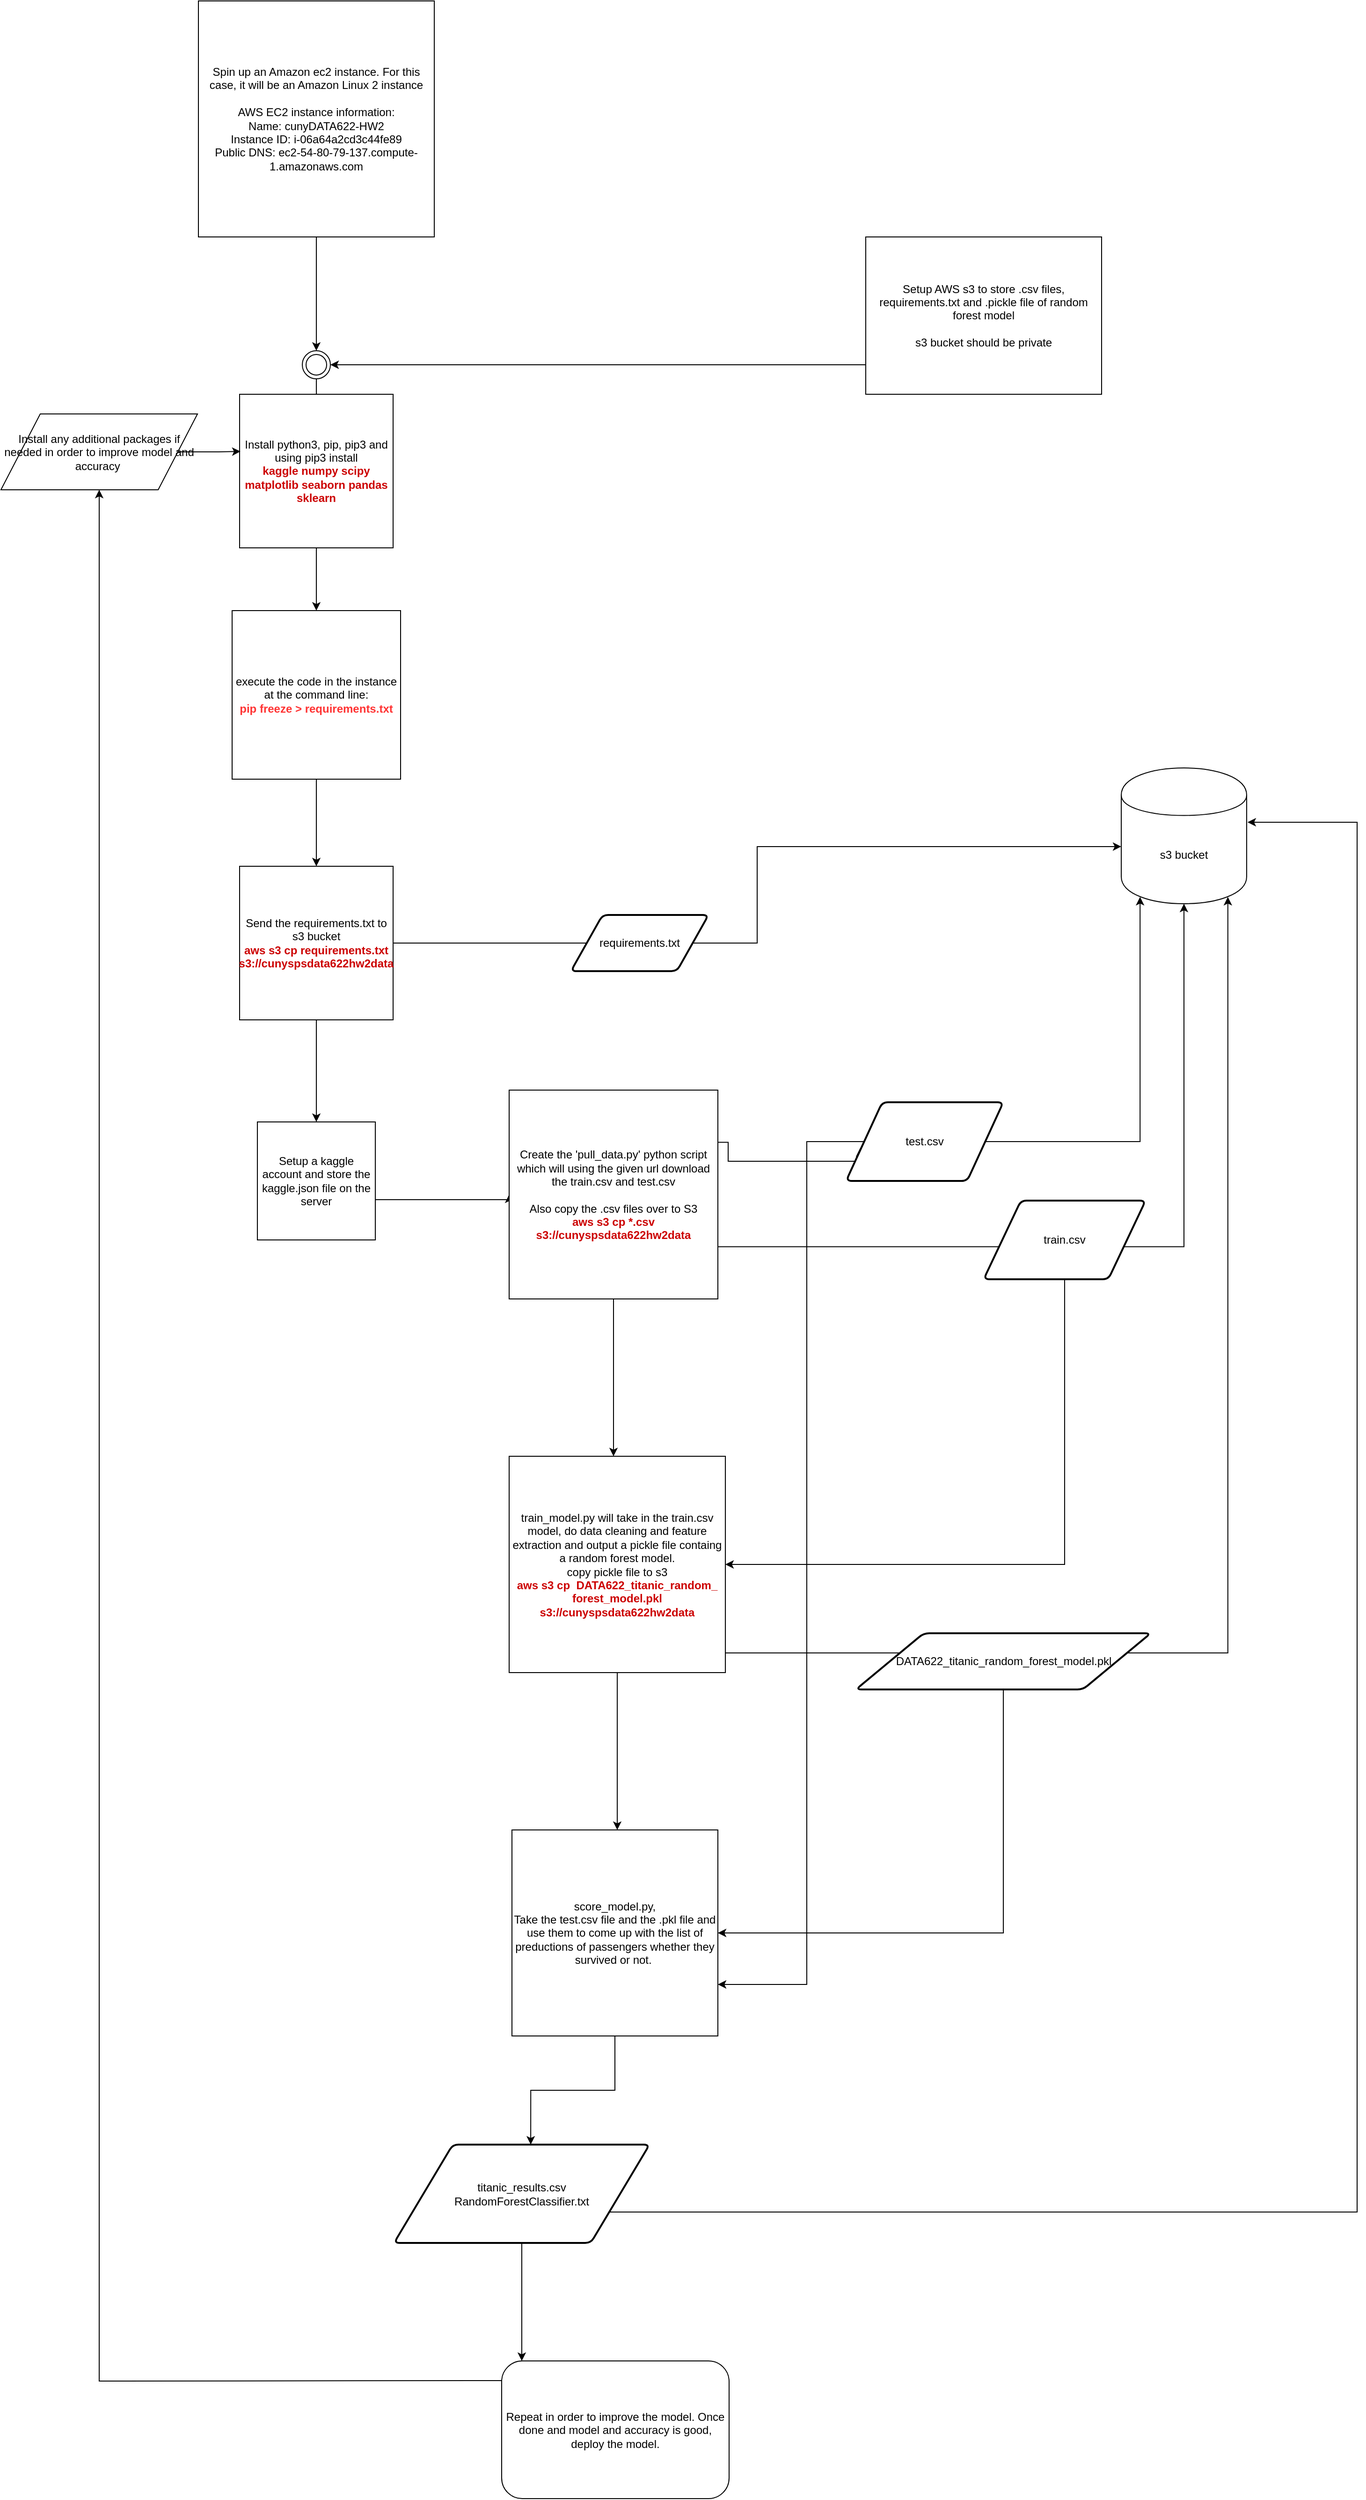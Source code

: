 <mxfile version="12.2.0" type="device" pages="1"><diagram id="T-aI75sMJJyHktA2ihaH" name="Page-1"><mxGraphModel dx="1408" dy="1138" grid="1" gridSize="21" guides="1" tooltips="1" connect="1" arrows="1" fold="1" page="0" pageScale="1" pageWidth="1200" pageHeight="1920" math="0" shadow="0"><root><mxCell id="0"/><mxCell id="1" parent="0"/><mxCell id="6q4_faJfQg3SfbOepjLK-4" value="" style="edgeStyle=orthogonalEdgeStyle;rounded=0;orthogonalLoop=1;jettySize=auto;html=1;" parent="1" source="6q4_faJfQg3SfbOepjLK-13" target="6q4_faJfQg3SfbOepjLK-3" edge="1"><mxGeometry relative="1" as="geometry"/></mxCell><mxCell id="6q4_faJfQg3SfbOepjLK-1" value="Spin up an Amazon ec2 instance. For this case, it will be an Amazon Linux 2 instance&lt;br&gt;&lt;br&gt;AWS EC2 instance information:&lt;br&gt;Name:&amp;nbsp;cunyDATA622-HW2&lt;br&gt;Instance ID:&amp;nbsp;i-06a64a2cd3c44fe89&lt;br&gt;Public DNS:&amp;nbsp;ec2-54-80-79-137.compute-1.amazonaws.com" style="whiteSpace=wrap;html=1;aspect=fixed;" parent="1" vertex="1"><mxGeometry x="274" y="-42" width="252" height="252" as="geometry"/></mxCell><mxCell id="6q4_faJfQg3SfbOepjLK-6" value="" style="edgeStyle=orthogonalEdgeStyle;rounded=0;orthogonalLoop=1;jettySize=auto;html=1;entryX=0.5;entryY=0;entryDx=0;entryDy=0;" parent="1" source="6q4_faJfQg3SfbOepjLK-3" target="6q4_faJfQg3SfbOepjLK-8" edge="1"><mxGeometry relative="1" as="geometry"><mxPoint x="400" y="600" as="targetPoint"/></mxGeometry></mxCell><mxCell id="6q4_faJfQg3SfbOepjLK-3" value="execute the code in the instance at the command line:&lt;br&gt;&lt;b&gt;&lt;font color=&quot;#ff3333&quot;&gt;pip freeze &amp;gt; requirements.txt&lt;/font&gt;&lt;/b&gt;" style="whiteSpace=wrap;html=1;aspect=fixed;" parent="1" vertex="1"><mxGeometry x="310" y="609" width="180" height="180" as="geometry"/></mxCell><mxCell id="6q4_faJfQg3SfbOepjLK-19" style="edgeStyle=orthogonalEdgeStyle;rounded=0;orthogonalLoop=1;jettySize=auto;html=1;" parent="1" source="6q4_faJfQg3SfbOepjLK-8" edge="1"><mxGeometry relative="1" as="geometry"><mxPoint x="400" y="1155" as="targetPoint"/></mxGeometry></mxCell><mxCell id="XjPowTCWVUhKaL2YsIeB-24" style="edgeStyle=orthogonalEdgeStyle;rounded=0;orthogonalLoop=1;jettySize=auto;html=1;entryX=0;entryY=0.579;entryDx=0;entryDy=0;entryPerimeter=0;" parent="1" source="6q4_faJfQg3SfbOepjLK-8" target="XjPowTCWVUhKaL2YsIeB-21" edge="1"><mxGeometry relative="1" as="geometry"/></mxCell><mxCell id="6q4_faJfQg3SfbOepjLK-8" value="Send the requirements.txt to s3 bucket&lt;br&gt;&lt;b&gt;&lt;font color=&quot;#cc0000&quot;&gt;aws s3 cp requirements.txt s3://cunyspsdata622hw2data&lt;/font&gt;&lt;/b&gt;" style="whiteSpace=wrap;html=1;aspect=fixed;" parent="1" vertex="1"><mxGeometry x="318" y="882" width="164" height="164" as="geometry"/></mxCell><mxCell id="6q4_faJfQg3SfbOepjLK-15" style="edgeStyle=orthogonalEdgeStyle;rounded=0;orthogonalLoop=1;jettySize=auto;html=1;entryX=1;entryY=0.5;entryDx=0;entryDy=0;" parent="1" source="6q4_faJfQg3SfbOepjLK-10" target="6q4_faJfQg3SfbOepjLK-13" edge="1"><mxGeometry relative="1" as="geometry"><Array as="points"><mxPoint x="777" y="347"/></Array></mxGeometry></mxCell><mxCell id="6q4_faJfQg3SfbOepjLK-10" value="Setup AWS s3 to store .csv files, requirements.txt and .pickle file of random forest model&lt;br&gt;&lt;br&gt;s3 bucket should be private" style="rounded=0;whiteSpace=wrap;html=1;" parent="1" vertex="1"><mxGeometry x="987" y="210" width="252" height="168" as="geometry"/></mxCell><mxCell id="6q4_faJfQg3SfbOepjLK-13" value="" style="ellipse;shape=doubleEllipse;whiteSpace=wrap;html=1;aspect=fixed;" parent="1" vertex="1"><mxGeometry x="385" y="331.5" width="30" height="30" as="geometry"/></mxCell><mxCell id="6q4_faJfQg3SfbOepjLK-14" value="" style="edgeStyle=orthogonalEdgeStyle;rounded=0;orthogonalLoop=1;jettySize=auto;html=1;" parent="1" source="6q4_faJfQg3SfbOepjLK-1" target="6q4_faJfQg3SfbOepjLK-13" edge="1"><mxGeometry relative="1" as="geometry"><mxPoint x="400" y="294" as="sourcePoint"/><mxPoint x="400" y="399" as="targetPoint"/></mxGeometry></mxCell><mxCell id="6q4_faJfQg3SfbOepjLK-17" value="Install python3, pip, pip3 and using pip3 install&lt;br&gt;&lt;b&gt;&lt;font color=&quot;#cc0000&quot;&gt;kaggle numpy scipy matplotlib seaborn pandas sklearn&lt;/font&gt;&lt;/b&gt;" style="whiteSpace=wrap;html=1;aspect=fixed;" parent="1" vertex="1"><mxGeometry x="318" y="378" width="164" height="164" as="geometry"/></mxCell><mxCell id="6q4_faJfQg3SfbOepjLK-25" value="requirements.txt" style="shape=parallelogram;html=1;strokeWidth=2;perimeter=parallelogramPerimeter;whiteSpace=wrap;rounded=1;arcSize=12;size=0.23;" parent="1" vertex="1"><mxGeometry x="672" y="934" width="147" height="60" as="geometry"/></mxCell><mxCell id="6q4_faJfQg3SfbOepjLK-29" style="edgeStyle=orthogonalEdgeStyle;rounded=0;orthogonalLoop=1;jettySize=auto;html=1;entryX=0;entryY=0.5;entryDx=0;entryDy=0;" parent="1" source="6q4_faJfQg3SfbOepjLK-28" target="6q4_faJfQg3SfbOepjLK-30" edge="1"><mxGeometry relative="1" as="geometry"><mxPoint x="400" y="1407" as="targetPoint"/><Array as="points"><mxPoint x="535" y="1238"/><mxPoint x="535" y="1238"/></Array></mxGeometry></mxCell><mxCell id="6q4_faJfQg3SfbOepjLK-28" value="Setup a kaggle account and store the kaggle.json file on the server" style="whiteSpace=wrap;html=1;aspect=fixed;" parent="1" vertex="1"><mxGeometry x="337" y="1155" width="126" height="126" as="geometry"/></mxCell><mxCell id="6q4_faJfQg3SfbOepjLK-39" style="edgeStyle=orthogonalEdgeStyle;rounded=0;orthogonalLoop=1;jettySize=auto;html=1;exitX=1;exitY=0.25;exitDx=0;exitDy=0;entryX=0.089;entryY=0.583;entryDx=0;entryDy=0;entryPerimeter=0;" parent="1" source="6q4_faJfQg3SfbOepjLK-30" target="6q4_faJfQg3SfbOepjLK-34" edge="1"><mxGeometry relative="1" as="geometry"><Array as="points"><mxPoint x="840" y="1177"/><mxPoint x="840" y="1197"/><mxPoint x="981" y="1197"/></Array></mxGeometry></mxCell><mxCell id="XjPowTCWVUhKaL2YsIeB-2" style="edgeStyle=orthogonalEdgeStyle;rounded=0;orthogonalLoop=1;jettySize=auto;html=1;" parent="1" source="6q4_faJfQg3SfbOepjLK-30" edge="1"><mxGeometry relative="1" as="geometry"><mxPoint x="717.5" y="1512" as="targetPoint"/></mxGeometry></mxCell><mxCell id="XjPowTCWVUhKaL2YsIeB-22" style="edgeStyle=orthogonalEdgeStyle;rounded=0;orthogonalLoop=1;jettySize=auto;html=1;exitX=1;exitY=0.75;exitDx=0;exitDy=0;entryX=0.5;entryY=1;entryDx=0;entryDy=0;" parent="1" source="6q4_faJfQg3SfbOepjLK-30" target="XjPowTCWVUhKaL2YsIeB-21" edge="1"><mxGeometry relative="1" as="geometry"><mxPoint x="1428" y="1288" as="targetPoint"/></mxGeometry></mxCell><mxCell id="6q4_faJfQg3SfbOepjLK-30" value="Create the 'pull_data.py' python script which will using the given url download the train.csv and test.csv&lt;br&gt;&lt;br&gt;Also copy the .csv files over to S3&lt;br&gt;&lt;b&gt;&lt;font color=&quot;#cc0000&quot;&gt;aws s3 cp *.csv s3://cunyspsdata622hw2data&lt;/font&gt;&lt;/b&gt;" style="whiteSpace=wrap;html=1;aspect=fixed;" parent="1" vertex="1"><mxGeometry x="606" y="1121" width="223" height="223" as="geometry"/></mxCell><mxCell id="XjPowTCWVUhKaL2YsIeB-9" style="edgeStyle=orthogonalEdgeStyle;rounded=0;orthogonalLoop=1;jettySize=auto;html=1;entryX=1;entryY=0.5;entryDx=0;entryDy=0;" parent="1" source="6q4_faJfQg3SfbOepjLK-32" target="XjPowTCWVUhKaL2YsIeB-3" edge="1"><mxGeometry relative="1" as="geometry"><Array as="points"><mxPoint x="1200" y="1628"/></Array></mxGeometry></mxCell><mxCell id="6q4_faJfQg3SfbOepjLK-32" value="train.csv" style="shape=parallelogram;html=1;strokeWidth=2;perimeter=parallelogramPerimeter;whiteSpace=wrap;rounded=1;arcSize=12;size=0.23;" parent="1" vertex="1"><mxGeometry x="1113" y="1239" width="173" height="84" as="geometry"/></mxCell><mxCell id="XjPowTCWVUhKaL2YsIeB-13" style="edgeStyle=orthogonalEdgeStyle;rounded=0;orthogonalLoop=1;jettySize=auto;html=1;entryX=1;entryY=0.75;entryDx=0;entryDy=0;" parent="1" source="6q4_faJfQg3SfbOepjLK-34" target="XjPowTCWVUhKaL2YsIeB-11" edge="1"><mxGeometry relative="1" as="geometry"><Array as="points"><mxPoint x="924" y="1176"/><mxPoint x="924" y="2076"/></Array></mxGeometry></mxCell><mxCell id="XjPowTCWVUhKaL2YsIeB-23" style="edgeStyle=orthogonalEdgeStyle;rounded=0;orthogonalLoop=1;jettySize=auto;html=1;entryX=0.15;entryY=0.95;entryDx=0;entryDy=0;entryPerimeter=0;" parent="1" source="6q4_faJfQg3SfbOepjLK-34" target="XjPowTCWVUhKaL2YsIeB-21" edge="1"><mxGeometry relative="1" as="geometry"><Array as="points"><mxPoint x="1281" y="1176"/></Array></mxGeometry></mxCell><mxCell id="6q4_faJfQg3SfbOepjLK-34" value="test.csv" style="shape=parallelogram;html=1;strokeWidth=2;perimeter=parallelogramPerimeter;whiteSpace=wrap;rounded=1;arcSize=12;size=0.23;" parent="1" vertex="1"><mxGeometry x="966" y="1134" width="168" height="84" as="geometry"/></mxCell><mxCell id="XjPowTCWVUhKaL2YsIeB-10" style="edgeStyle=orthogonalEdgeStyle;rounded=0;orthogonalLoop=1;jettySize=auto;html=1;" parent="1" source="XjPowTCWVUhKaL2YsIeB-3" edge="1"><mxGeometry relative="1" as="geometry"><mxPoint x="721.5" y="1911" as="targetPoint"/></mxGeometry></mxCell><mxCell id="XjPowTCWVUhKaL2YsIeB-27" style="edgeStyle=orthogonalEdgeStyle;rounded=0;orthogonalLoop=1;jettySize=auto;html=1;exitX=1;exitY=0.75;exitDx=0;exitDy=0;entryX=0.85;entryY=0.95;entryDx=0;entryDy=0;entryPerimeter=0;" parent="1" source="XjPowTCWVUhKaL2YsIeB-3" target="XjPowTCWVUhKaL2YsIeB-21" edge="1"><mxGeometry relative="1" as="geometry"><Array as="points"><mxPoint x="837" y="1722"/><mxPoint x="1374" y="1722"/></Array></mxGeometry></mxCell><mxCell id="XjPowTCWVUhKaL2YsIeB-3" value="train_model.py will take in the train.csv model, do data cleaning and feature extraction and output a pickle file containg a random forest model.&lt;br&gt;copy pickle file to s3&lt;br&gt;&lt;b&gt;&lt;font color=&quot;#cc0000&quot;&gt;aws s3 cp&amp;nbsp; DATA622_titanic_random_ forest_model.pkl s3://cunyspsdata622hw2data&lt;/font&gt;&lt;/b&gt;" style="whiteSpace=wrap;html=1;aspect=fixed;" parent="1" vertex="1"><mxGeometry x="606" y="1512" width="231" height="231" as="geometry"/></mxCell><mxCell id="XjPowTCWVUhKaL2YsIeB-12" style="edgeStyle=orthogonalEdgeStyle;rounded=0;orthogonalLoop=1;jettySize=auto;html=1;entryX=1;entryY=0.5;entryDx=0;entryDy=0;" parent="1" source="XjPowTCWVUhKaL2YsIeB-8" target="XjPowTCWVUhKaL2YsIeB-11" edge="1"><mxGeometry relative="1" as="geometry"><Array as="points"><mxPoint x="1134" y="2021"/></Array></mxGeometry></mxCell><mxCell id="XjPowTCWVUhKaL2YsIeB-8" value="DATA622_titanic_random_forest_model.pkl" style="shape=parallelogram;html=1;strokeWidth=2;perimeter=parallelogramPerimeter;whiteSpace=wrap;rounded=1;arcSize=12;size=0.23;" parent="1" vertex="1"><mxGeometry x="976.5" y="1701" width="315" height="60" as="geometry"/></mxCell><mxCell id="XjPowTCWVUhKaL2YsIeB-19" style="edgeStyle=orthogonalEdgeStyle;rounded=0;orthogonalLoop=1;jettySize=auto;html=1;entryX=0.535;entryY=0;entryDx=0;entryDy=0;entryPerimeter=0;" parent="1" source="XjPowTCWVUhKaL2YsIeB-11" target="XjPowTCWVUhKaL2YsIeB-18" edge="1"><mxGeometry relative="1" as="geometry"/></mxCell><mxCell id="XjPowTCWVUhKaL2YsIeB-11" value="score_model.py,&lt;br&gt;Take the test.csv file and the .pkl file and use them to come up with the list of preductions of passengers whether they survived or not.&amp;nbsp;" style="whiteSpace=wrap;html=1;aspect=fixed;" parent="1" vertex="1"><mxGeometry x="609" y="1911" width="220" height="220" as="geometry"/></mxCell><mxCell id="XjPowTCWVUhKaL2YsIeB-28" style="edgeStyle=orthogonalEdgeStyle;rounded=0;orthogonalLoop=1;jettySize=auto;html=1;entryX=1.007;entryY=0.4;entryDx=0;entryDy=0;entryPerimeter=0;" parent="1" source="XjPowTCWVUhKaL2YsIeB-18" target="XjPowTCWVUhKaL2YsIeB-21" edge="1"><mxGeometry relative="1" as="geometry"><Array as="points"><mxPoint x="1512" y="2319"/><mxPoint x="1512" y="835"/></Array></mxGeometry></mxCell><mxCell id="Z5IPe0T8_-SAl4W8w-Tk-1" style="edgeStyle=orthogonalEdgeStyle;rounded=0;orthogonalLoop=1;jettySize=auto;html=1;" parent="1" source="XjPowTCWVUhKaL2YsIeB-18" edge="1"><mxGeometry relative="1" as="geometry"><mxPoint x="619.5" y="2478" as="targetPoint"/></mxGeometry></mxCell><mxCell id="XjPowTCWVUhKaL2YsIeB-18" value="titanic_results.csv&lt;br&gt;RandomForestClassifier.txt" style="shape=parallelogram;html=1;strokeWidth=2;perimeter=parallelogramPerimeter;whiteSpace=wrap;rounded=1;arcSize=12;size=0.23;" parent="1" vertex="1"><mxGeometry x="483" y="2247" width="273" height="105" as="geometry"/></mxCell><mxCell id="XjPowTCWVUhKaL2YsIeB-21" value="s3 bucket&lt;br&gt;" style="shape=cylinder;whiteSpace=wrap;html=1;boundedLbl=1;backgroundOutline=1;" parent="1" vertex="1"><mxGeometry x="1260" y="777" width="134" height="145" as="geometry"/></mxCell><mxCell id="Z5IPe0T8_-SAl4W8w-Tk-3" style="edgeStyle=orthogonalEdgeStyle;rounded=0;orthogonalLoop=1;jettySize=auto;html=1;" parent="1" target="Z5IPe0T8_-SAl4W8w-Tk-4" edge="1"><mxGeometry relative="1" as="geometry"><mxPoint x="187" y="483" as="targetPoint"/><mxPoint x="598.5" y="2499" as="sourcePoint"/></mxGeometry></mxCell><mxCell id="Z5IPe0T8_-SAl4W8w-Tk-5" style="edgeStyle=orthogonalEdgeStyle;rounded=0;orthogonalLoop=1;jettySize=auto;html=1;entryX=0.006;entryY=0.372;entryDx=0;entryDy=0;entryPerimeter=0;" parent="1" source="Z5IPe0T8_-SAl4W8w-Tk-4" target="6q4_faJfQg3SfbOepjLK-17" edge="1"><mxGeometry relative="1" as="geometry"/></mxCell><mxCell id="Z5IPe0T8_-SAl4W8w-Tk-4" value="Install any additional packages if needed in order to improve model and accuracy&amp;nbsp;" style="shape=parallelogram;perimeter=parallelogramPerimeter;whiteSpace=wrap;html=1;" parent="1" vertex="1"><mxGeometry x="63" y="399" width="210" height="81" as="geometry"/></mxCell><mxCell id="Z5IPe0T8_-SAl4W8w-Tk-7" value="Repeat in order to improve the model. Once done and model and accuracy is good, deploy the model." style="rounded=1;whiteSpace=wrap;html=1;" parent="1" vertex="1"><mxGeometry x="598" y="2478" width="243" height="147" as="geometry"/></mxCell></root></mxGraphModel></diagram></mxfile>